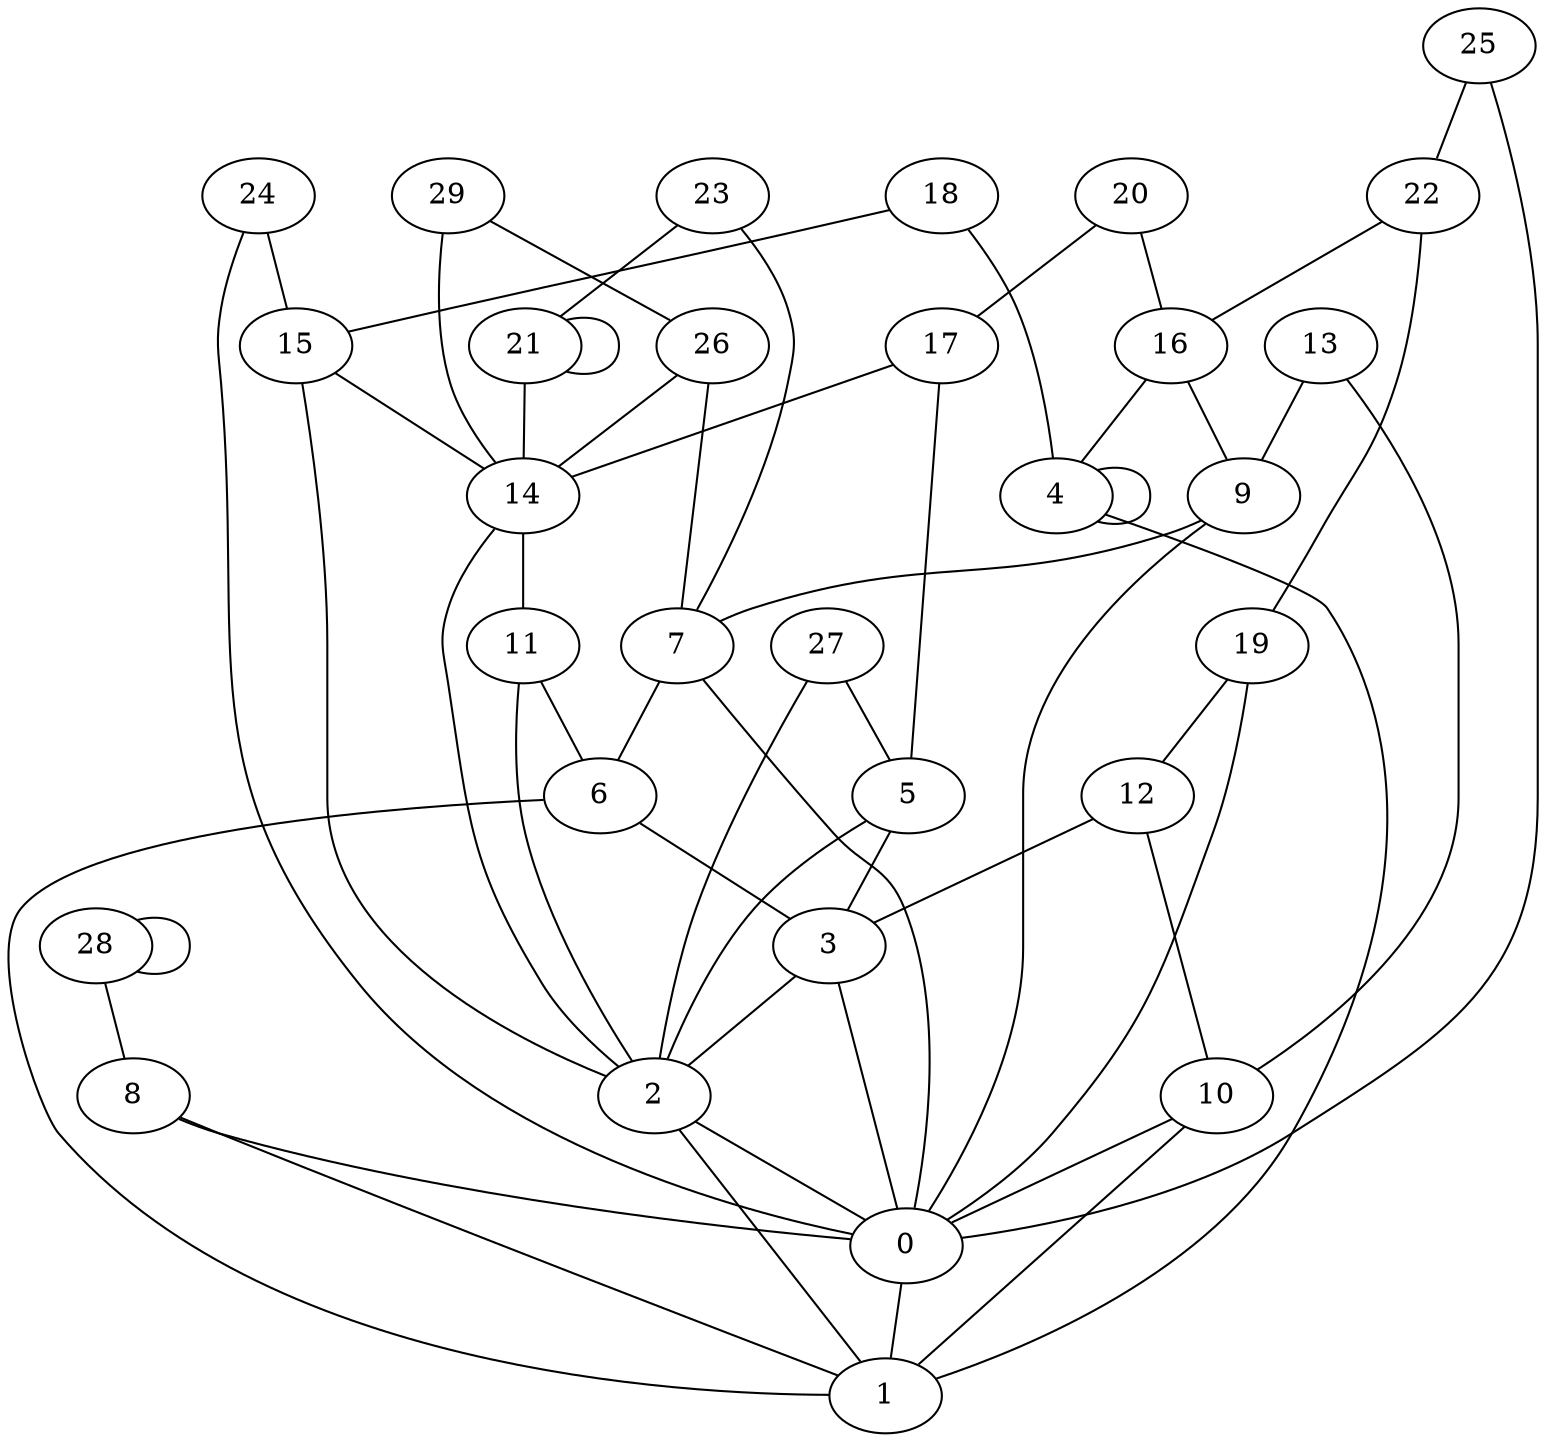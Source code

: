 graph G {
  "0";
  "1";
  "2";
  "3";
  "4";
  "5";
  "6";
  "7";
  "8";
  "9";
  "10";
  "11";
  "12";
  "13";
  "14";
  "15";
  "16";
  "17";
  "18";
  "19";
  "20";
  "21";
  "22";
  "23";
  "24";
  "25";
  "26";
  "27";
  "28";
  "29";
    "20" -- "16";
    "27" -- "2";
    "23" -- "7";
    "24" -- "15";
    "26" -- "7";
    "19" -- "12";
    "2" -- "0";
    "18" -- "4";
    "6" -- "1";
    "8" -- "0";
    "5" -- "2";
    "11" -- "2";
    "12" -- "10";
    "14" -- "11";
    "24" -- "0";
    "14" -- "2";
    "11" -- "6";
    "22" -- "16";
    "21" -- "21";
    "29" -- "26";
    "6" -- "3";
    "12" -- "3";
    "25" -- "22";
    "15" -- "14";
    "21" -- "14";
    "0" -- "1";
    "7" -- "0";
    "16" -- "9";
    "2" -- "1";
    "13" -- "9";
    "10" -- "0";
    "20" -- "17";
    "19" -- "0";
    "8" -- "1";
    "27" -- "5";
    "9" -- "7";
    "7" -- "6";
    "25" -- "0";
    "5" -- "3";
    "23" -- "21";
    "4" -- "4";
    "16" -- "4";
    "17" -- "14";
    "3" -- "0";
    "9" -- "0";
    "17" -- "5";
    "4" -- "1";
    "13" -- "10";
    "3" -- "2";
    "26" -- "14";
    "28" -- "28";
    "29" -- "14";
    "22" -- "19";
    "10" -- "1";
    "28" -- "8";
    "15" -- "2";
    "18" -- "15";
}
